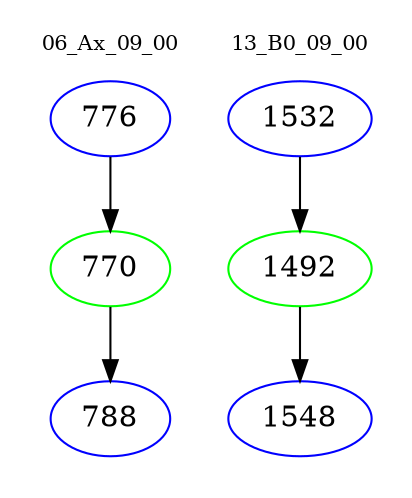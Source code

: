 digraph{
subgraph cluster_0 {
color = white
label = "06_Ax_09_00";
fontsize=10;
T0_776 [label="776", color="blue"]
T0_776 -> T0_770 [color="black"]
T0_770 [label="770", color="green"]
T0_770 -> T0_788 [color="black"]
T0_788 [label="788", color="blue"]
}
subgraph cluster_1 {
color = white
label = "13_B0_09_00";
fontsize=10;
T1_1532 [label="1532", color="blue"]
T1_1532 -> T1_1492 [color="black"]
T1_1492 [label="1492", color="green"]
T1_1492 -> T1_1548 [color="black"]
T1_1548 [label="1548", color="blue"]
}
}

